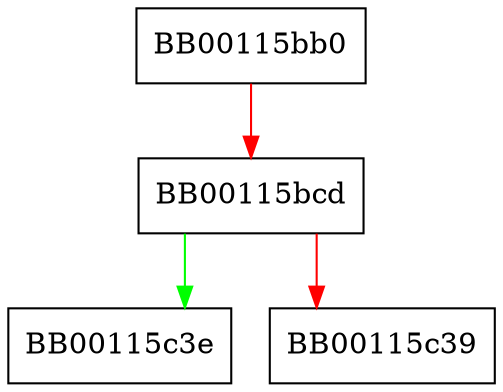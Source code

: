 digraph FUN_00115bb0 {
  node [shape="box"];
  graph [splines=ortho];
  BB00115bb0 -> BB00115bcd [color="red"];
  BB00115bcd -> BB00115c3e [color="green"];
  BB00115bcd -> BB00115c39 [color="red"];
}